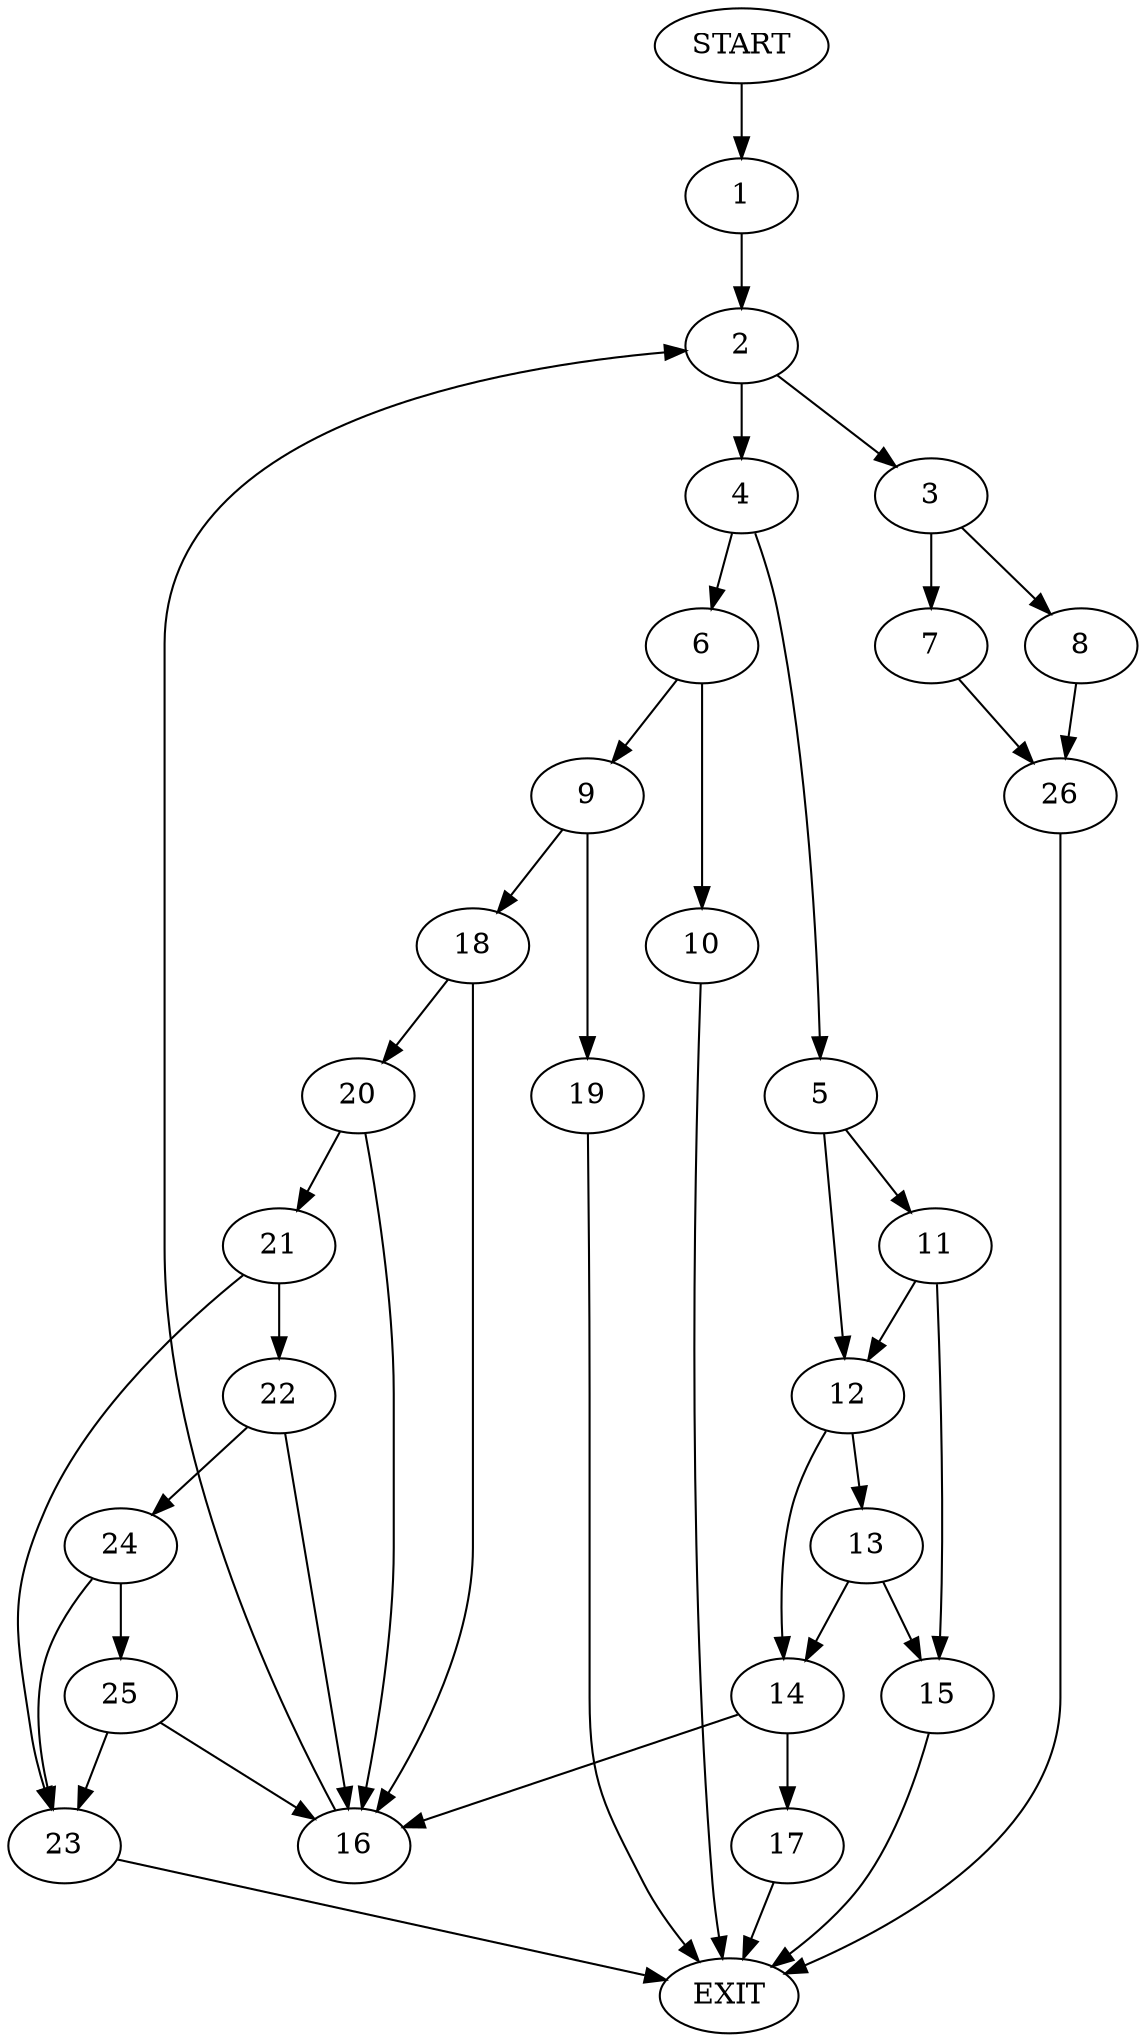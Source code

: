 digraph {
0 [label="START"]
27 [label="EXIT"]
0 -> 1
1 -> 2
2 -> 3
2 -> 4
4 -> 5
4 -> 6
3 -> 7
3 -> 8
6 -> 9
6 -> 10
5 -> 11
5 -> 12
12 -> 13
12 -> 14
11 -> 15
11 -> 12
15 -> 27
13 -> 14
13 -> 15
14 -> 16
14 -> 17
17 -> 27
16 -> 2
10 -> 27
9 -> 18
9 -> 19
18 -> 16
18 -> 20
19 -> 27
20 -> 16
20 -> 21
21 -> 22
21 -> 23
23 -> 27
22 -> 16
22 -> 24
24 -> 23
24 -> 25
25 -> 16
25 -> 23
7 -> 26
8 -> 26
26 -> 27
}
